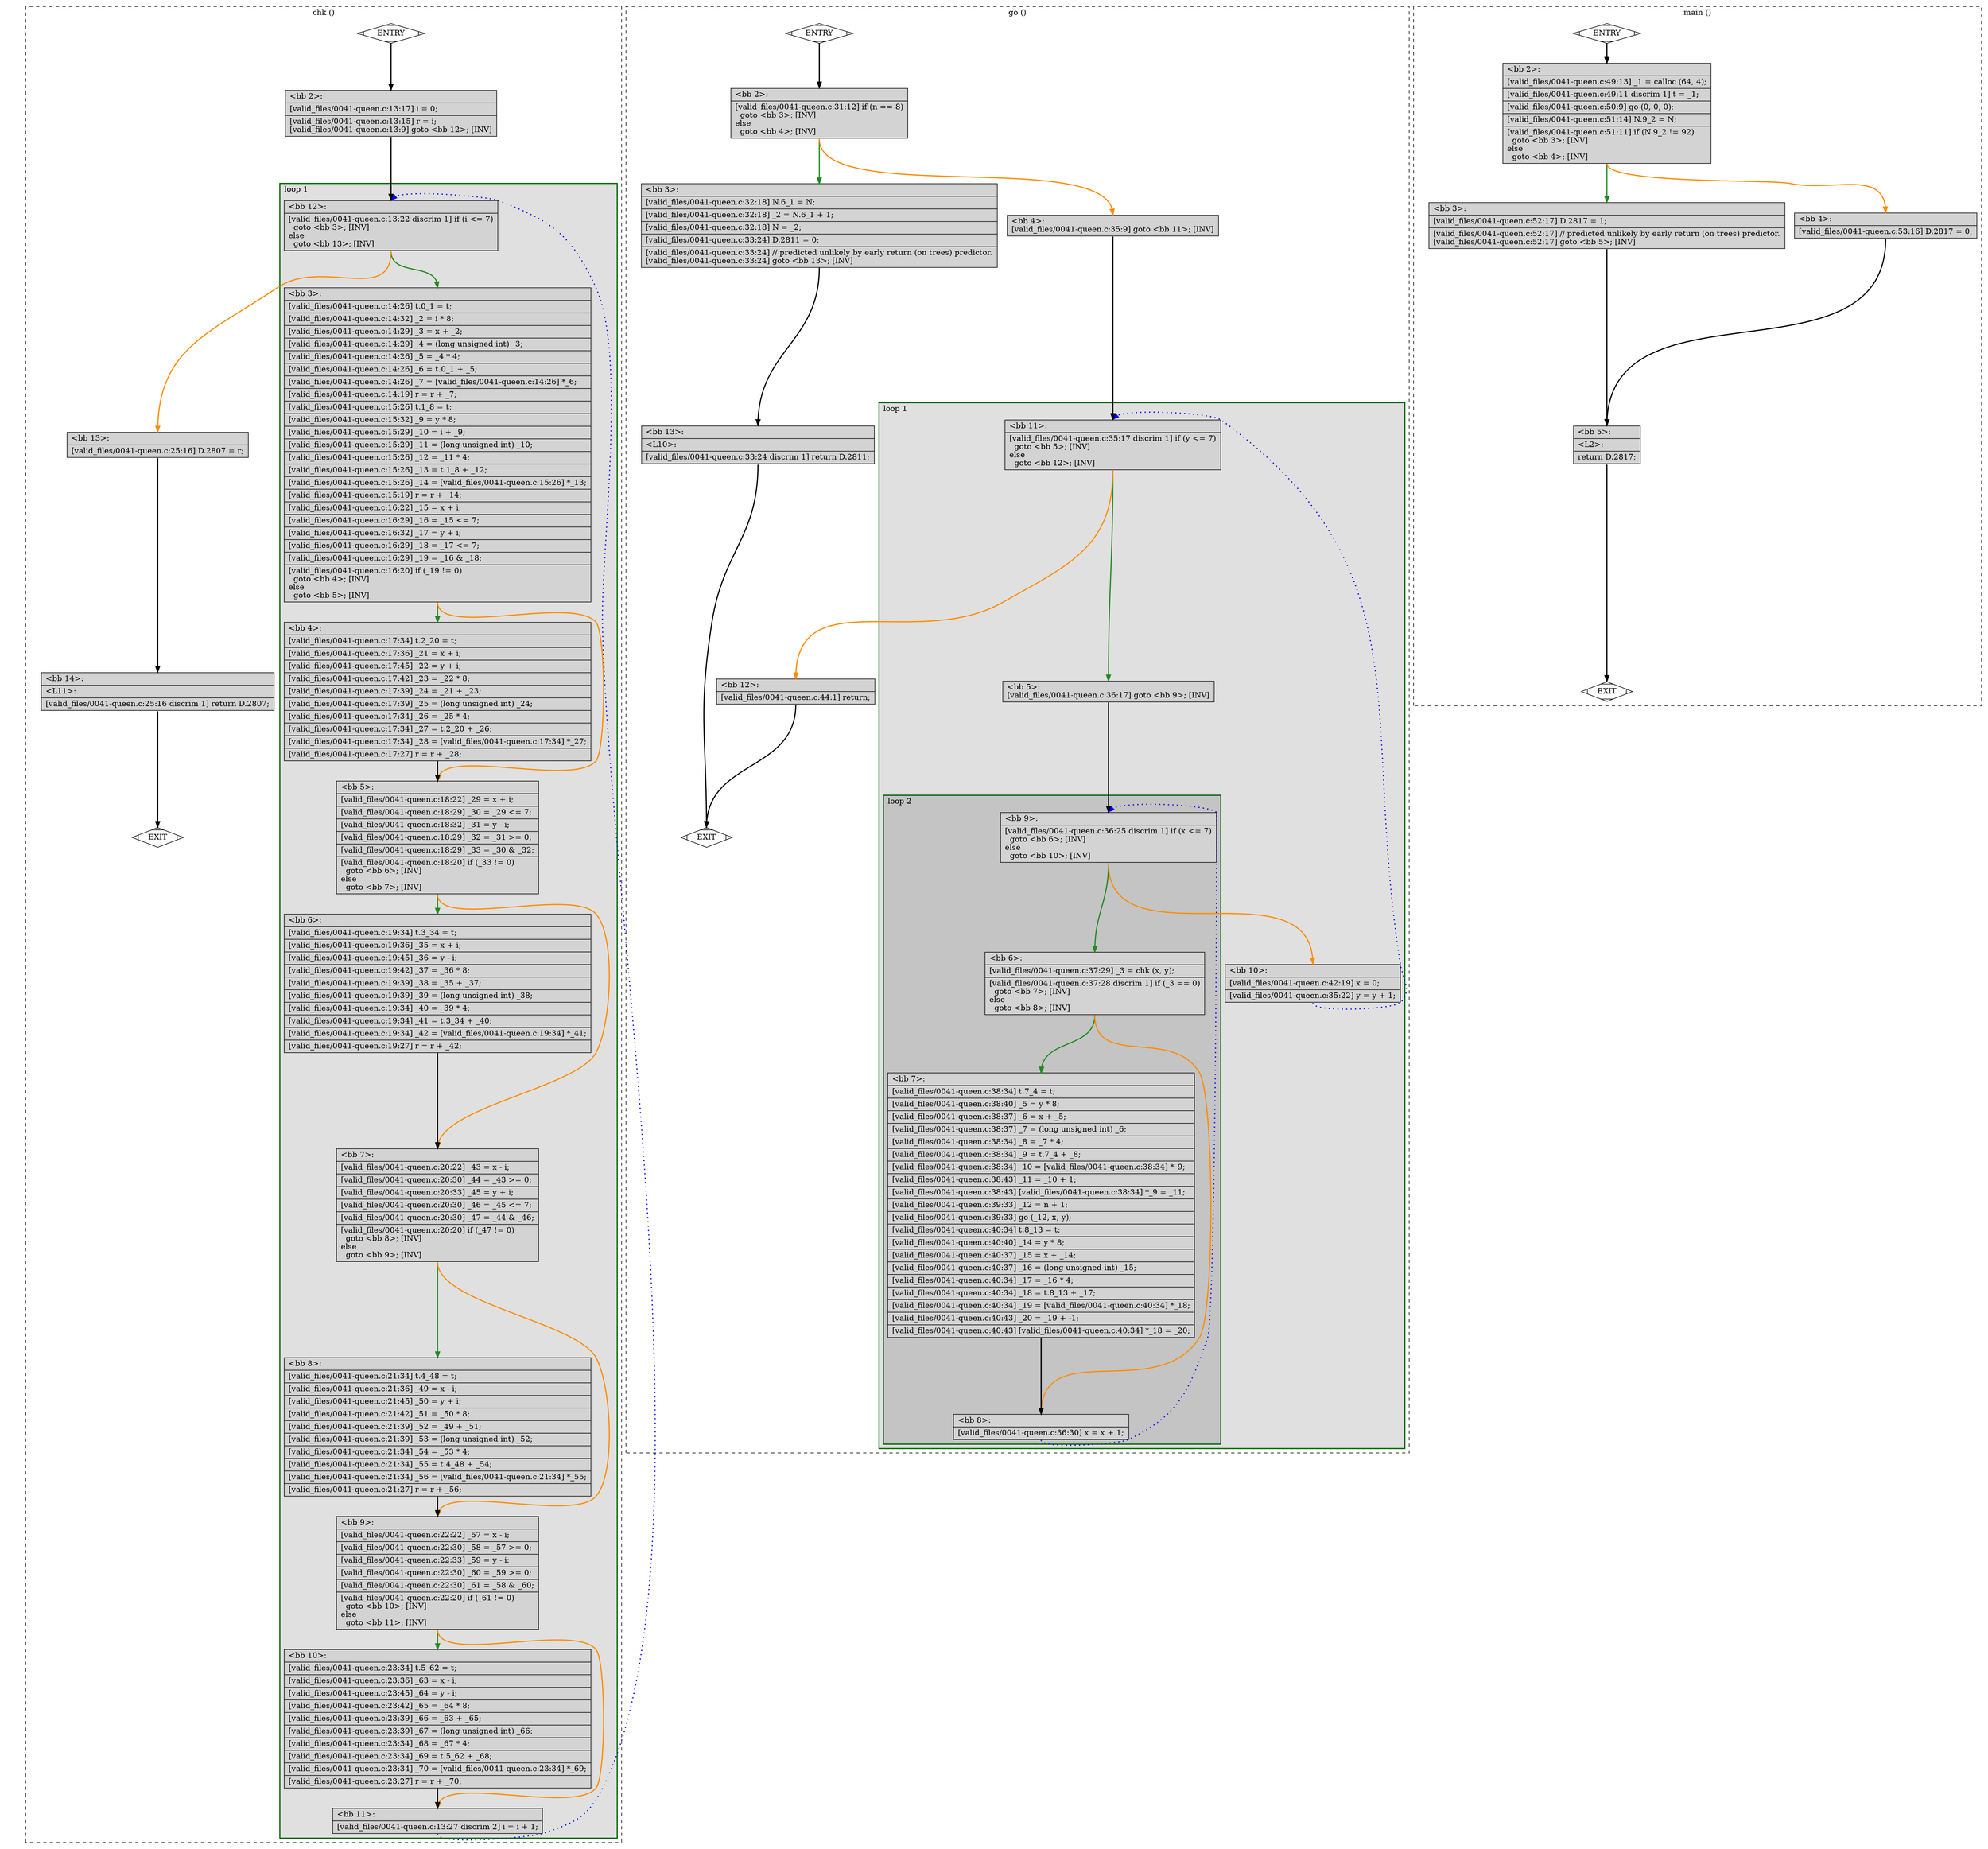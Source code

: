 digraph "a-0041-queen.c.015t.cfg" {
overlap=false;
subgraph "cluster_chk" {
	style="dashed";
	color="black";
	label="chk ()";
	subgraph cluster_0_1 {
	style="filled";
	color="darkgreen";
	fillcolor="grey88";
	label="loop 1";
	labeljust=l;
	penwidth=2;
	fn_0_basic_block_12 [shape=record,style=filled,fillcolor=lightgrey,label="{\<bb\ 12\>:\l\
|[valid_files/0041-queen.c:13:22\ discrim\ 1]\ if\ (i\ \<=\ 7)\l\
\ \ goto\ \<bb\ 3\>;\ [INV]\l\
else\l\
\ \ goto\ \<bb\ 13\>;\ [INV]\l\
}"];

	fn_0_basic_block_3 [shape=record,style=filled,fillcolor=lightgrey,label="{\<bb\ 3\>:\l\
|[valid_files/0041-queen.c:14:26]\ t.0_1\ =\ t;\l\
|[valid_files/0041-queen.c:14:32]\ _2\ =\ i\ *\ 8;\l\
|[valid_files/0041-queen.c:14:29]\ _3\ =\ x\ +\ _2;\l\
|[valid_files/0041-queen.c:14:29]\ _4\ =\ (long\ unsigned\ int)\ _3;\l\
|[valid_files/0041-queen.c:14:26]\ _5\ =\ _4\ *\ 4;\l\
|[valid_files/0041-queen.c:14:26]\ _6\ =\ t.0_1\ +\ _5;\l\
|[valid_files/0041-queen.c:14:26]\ _7\ =\ [valid_files/0041-queen.c:14:26]\ *_6;\l\
|[valid_files/0041-queen.c:14:19]\ r\ =\ r\ +\ _7;\l\
|[valid_files/0041-queen.c:15:26]\ t.1_8\ =\ t;\l\
|[valid_files/0041-queen.c:15:32]\ _9\ =\ y\ *\ 8;\l\
|[valid_files/0041-queen.c:15:29]\ _10\ =\ i\ +\ _9;\l\
|[valid_files/0041-queen.c:15:29]\ _11\ =\ (long\ unsigned\ int)\ _10;\l\
|[valid_files/0041-queen.c:15:26]\ _12\ =\ _11\ *\ 4;\l\
|[valid_files/0041-queen.c:15:26]\ _13\ =\ t.1_8\ +\ _12;\l\
|[valid_files/0041-queen.c:15:26]\ _14\ =\ [valid_files/0041-queen.c:15:26]\ *_13;\l\
|[valid_files/0041-queen.c:15:19]\ r\ =\ r\ +\ _14;\l\
|[valid_files/0041-queen.c:16:22]\ _15\ =\ x\ +\ i;\l\
|[valid_files/0041-queen.c:16:29]\ _16\ =\ _15\ \<=\ 7;\l\
|[valid_files/0041-queen.c:16:32]\ _17\ =\ y\ +\ i;\l\
|[valid_files/0041-queen.c:16:29]\ _18\ =\ _17\ \<=\ 7;\l\
|[valid_files/0041-queen.c:16:29]\ _19\ =\ _16\ &\ _18;\l\
|[valid_files/0041-queen.c:16:20]\ if\ (_19\ !=\ 0)\l\
\ \ goto\ \<bb\ 4\>;\ [INV]\l\
else\l\
\ \ goto\ \<bb\ 5\>;\ [INV]\l\
}"];

	fn_0_basic_block_4 [shape=record,style=filled,fillcolor=lightgrey,label="{\<bb\ 4\>:\l\
|[valid_files/0041-queen.c:17:34]\ t.2_20\ =\ t;\l\
|[valid_files/0041-queen.c:17:36]\ _21\ =\ x\ +\ i;\l\
|[valid_files/0041-queen.c:17:45]\ _22\ =\ y\ +\ i;\l\
|[valid_files/0041-queen.c:17:42]\ _23\ =\ _22\ *\ 8;\l\
|[valid_files/0041-queen.c:17:39]\ _24\ =\ _21\ +\ _23;\l\
|[valid_files/0041-queen.c:17:39]\ _25\ =\ (long\ unsigned\ int)\ _24;\l\
|[valid_files/0041-queen.c:17:34]\ _26\ =\ _25\ *\ 4;\l\
|[valid_files/0041-queen.c:17:34]\ _27\ =\ t.2_20\ +\ _26;\l\
|[valid_files/0041-queen.c:17:34]\ _28\ =\ [valid_files/0041-queen.c:17:34]\ *_27;\l\
|[valid_files/0041-queen.c:17:27]\ r\ =\ r\ +\ _28;\l\
}"];

	fn_0_basic_block_5 [shape=record,style=filled,fillcolor=lightgrey,label="{\<bb\ 5\>:\l\
|[valid_files/0041-queen.c:18:22]\ _29\ =\ x\ +\ i;\l\
|[valid_files/0041-queen.c:18:29]\ _30\ =\ _29\ \<=\ 7;\l\
|[valid_files/0041-queen.c:18:32]\ _31\ =\ y\ -\ i;\l\
|[valid_files/0041-queen.c:18:29]\ _32\ =\ _31\ \>=\ 0;\l\
|[valid_files/0041-queen.c:18:29]\ _33\ =\ _30\ &\ _32;\l\
|[valid_files/0041-queen.c:18:20]\ if\ (_33\ !=\ 0)\l\
\ \ goto\ \<bb\ 6\>;\ [INV]\l\
else\l\
\ \ goto\ \<bb\ 7\>;\ [INV]\l\
}"];

	fn_0_basic_block_6 [shape=record,style=filled,fillcolor=lightgrey,label="{\<bb\ 6\>:\l\
|[valid_files/0041-queen.c:19:34]\ t.3_34\ =\ t;\l\
|[valid_files/0041-queen.c:19:36]\ _35\ =\ x\ +\ i;\l\
|[valid_files/0041-queen.c:19:45]\ _36\ =\ y\ -\ i;\l\
|[valid_files/0041-queen.c:19:42]\ _37\ =\ _36\ *\ 8;\l\
|[valid_files/0041-queen.c:19:39]\ _38\ =\ _35\ +\ _37;\l\
|[valid_files/0041-queen.c:19:39]\ _39\ =\ (long\ unsigned\ int)\ _38;\l\
|[valid_files/0041-queen.c:19:34]\ _40\ =\ _39\ *\ 4;\l\
|[valid_files/0041-queen.c:19:34]\ _41\ =\ t.3_34\ +\ _40;\l\
|[valid_files/0041-queen.c:19:34]\ _42\ =\ [valid_files/0041-queen.c:19:34]\ *_41;\l\
|[valid_files/0041-queen.c:19:27]\ r\ =\ r\ +\ _42;\l\
}"];

	fn_0_basic_block_7 [shape=record,style=filled,fillcolor=lightgrey,label="{\<bb\ 7\>:\l\
|[valid_files/0041-queen.c:20:22]\ _43\ =\ x\ -\ i;\l\
|[valid_files/0041-queen.c:20:30]\ _44\ =\ _43\ \>=\ 0;\l\
|[valid_files/0041-queen.c:20:33]\ _45\ =\ y\ +\ i;\l\
|[valid_files/0041-queen.c:20:30]\ _46\ =\ _45\ \<=\ 7;\l\
|[valid_files/0041-queen.c:20:30]\ _47\ =\ _44\ &\ _46;\l\
|[valid_files/0041-queen.c:20:20]\ if\ (_47\ !=\ 0)\l\
\ \ goto\ \<bb\ 8\>;\ [INV]\l\
else\l\
\ \ goto\ \<bb\ 9\>;\ [INV]\l\
}"];

	fn_0_basic_block_8 [shape=record,style=filled,fillcolor=lightgrey,label="{\<bb\ 8\>:\l\
|[valid_files/0041-queen.c:21:34]\ t.4_48\ =\ t;\l\
|[valid_files/0041-queen.c:21:36]\ _49\ =\ x\ -\ i;\l\
|[valid_files/0041-queen.c:21:45]\ _50\ =\ y\ +\ i;\l\
|[valid_files/0041-queen.c:21:42]\ _51\ =\ _50\ *\ 8;\l\
|[valid_files/0041-queen.c:21:39]\ _52\ =\ _49\ +\ _51;\l\
|[valid_files/0041-queen.c:21:39]\ _53\ =\ (long\ unsigned\ int)\ _52;\l\
|[valid_files/0041-queen.c:21:34]\ _54\ =\ _53\ *\ 4;\l\
|[valid_files/0041-queen.c:21:34]\ _55\ =\ t.4_48\ +\ _54;\l\
|[valid_files/0041-queen.c:21:34]\ _56\ =\ [valid_files/0041-queen.c:21:34]\ *_55;\l\
|[valid_files/0041-queen.c:21:27]\ r\ =\ r\ +\ _56;\l\
}"];

	fn_0_basic_block_9 [shape=record,style=filled,fillcolor=lightgrey,label="{\<bb\ 9\>:\l\
|[valid_files/0041-queen.c:22:22]\ _57\ =\ x\ -\ i;\l\
|[valid_files/0041-queen.c:22:30]\ _58\ =\ _57\ \>=\ 0;\l\
|[valid_files/0041-queen.c:22:33]\ _59\ =\ y\ -\ i;\l\
|[valid_files/0041-queen.c:22:30]\ _60\ =\ _59\ \>=\ 0;\l\
|[valid_files/0041-queen.c:22:30]\ _61\ =\ _58\ &\ _60;\l\
|[valid_files/0041-queen.c:22:20]\ if\ (_61\ !=\ 0)\l\
\ \ goto\ \<bb\ 10\>;\ [INV]\l\
else\l\
\ \ goto\ \<bb\ 11\>;\ [INV]\l\
}"];

	fn_0_basic_block_10 [shape=record,style=filled,fillcolor=lightgrey,label="{\<bb\ 10\>:\l\
|[valid_files/0041-queen.c:23:34]\ t.5_62\ =\ t;\l\
|[valid_files/0041-queen.c:23:36]\ _63\ =\ x\ -\ i;\l\
|[valid_files/0041-queen.c:23:45]\ _64\ =\ y\ -\ i;\l\
|[valid_files/0041-queen.c:23:42]\ _65\ =\ _64\ *\ 8;\l\
|[valid_files/0041-queen.c:23:39]\ _66\ =\ _63\ +\ _65;\l\
|[valid_files/0041-queen.c:23:39]\ _67\ =\ (long\ unsigned\ int)\ _66;\l\
|[valid_files/0041-queen.c:23:34]\ _68\ =\ _67\ *\ 4;\l\
|[valid_files/0041-queen.c:23:34]\ _69\ =\ t.5_62\ +\ _68;\l\
|[valid_files/0041-queen.c:23:34]\ _70\ =\ [valid_files/0041-queen.c:23:34]\ *_69;\l\
|[valid_files/0041-queen.c:23:27]\ r\ =\ r\ +\ _70;\l\
}"];

	fn_0_basic_block_11 [shape=record,style=filled,fillcolor=lightgrey,label="{\<bb\ 11\>:\l\
|[valid_files/0041-queen.c:13:27\ discrim\ 2]\ i\ =\ i\ +\ 1;\l\
}"];

	}
	fn_0_basic_block_0 [shape=Mdiamond,style=filled,fillcolor=white,label="ENTRY"];

	fn_0_basic_block_1 [shape=Mdiamond,style=filled,fillcolor=white,label="EXIT"];

	fn_0_basic_block_2 [shape=record,style=filled,fillcolor=lightgrey,label="{\<bb\ 2\>:\l\
|[valid_files/0041-queen.c:13:17]\ i\ =\ 0;\l\
|[valid_files/0041-queen.c:13:15]\ r\ =\ i;\l\
[valid_files/0041-queen.c:13:9]\ goto\ \<bb\ 12\>;\ [INV]\l\
}"];

	fn_0_basic_block_13 [shape=record,style=filled,fillcolor=lightgrey,label="{\<bb\ 13\>:\l\
|[valid_files/0041-queen.c:25:16]\ D.2807\ =\ r;\l\
}"];

	fn_0_basic_block_14 [shape=record,style=filled,fillcolor=lightgrey,label="{\<bb\ 14\>:\l\
|\<L11\>:\l\
|[valid_files/0041-queen.c:25:16\ discrim\ 1]\ return\ D.2807;\l\
}"];

	fn_0_basic_block_0:s -> fn_0_basic_block_2:n [style="solid,bold",color=black,weight=100,constraint=true];
	fn_0_basic_block_2:s -> fn_0_basic_block_12:n [style="solid,bold",color=black,weight=100,constraint=true];
	fn_0_basic_block_3:s -> fn_0_basic_block_4:n [style="solid,bold",color=forestgreen,weight=10,constraint=true];
	fn_0_basic_block_3:s -> fn_0_basic_block_5:n [style="solid,bold",color=darkorange,weight=10,constraint=true];
	fn_0_basic_block_4:s -> fn_0_basic_block_5:n [style="solid,bold",color=black,weight=100,constraint=true];
	fn_0_basic_block_5:s -> fn_0_basic_block_6:n [style="solid,bold",color=forestgreen,weight=10,constraint=true];
	fn_0_basic_block_5:s -> fn_0_basic_block_7:n [style="solid,bold",color=darkorange,weight=10,constraint=true];
	fn_0_basic_block_6:s -> fn_0_basic_block_7:n [style="solid,bold",color=black,weight=100,constraint=true];
	fn_0_basic_block_7:s -> fn_0_basic_block_8:n [style="solid,bold",color=forestgreen,weight=10,constraint=true];
	fn_0_basic_block_7:s -> fn_0_basic_block_9:n [style="solid,bold",color=darkorange,weight=10,constraint=true];
	fn_0_basic_block_8:s -> fn_0_basic_block_9:n [style="solid,bold",color=black,weight=100,constraint=true];
	fn_0_basic_block_9:s -> fn_0_basic_block_10:n [style="solid,bold",color=forestgreen,weight=10,constraint=true];
	fn_0_basic_block_9:s -> fn_0_basic_block_11:n [style="solid,bold",color=darkorange,weight=10,constraint=true];
	fn_0_basic_block_10:s -> fn_0_basic_block_11:n [style="solid,bold",color=black,weight=100,constraint=true];
	fn_0_basic_block_11:s -> fn_0_basic_block_12:n [style="dotted,bold",color=blue,weight=10,constraint=false];
	fn_0_basic_block_12:s -> fn_0_basic_block_3:n [style="solid,bold",color=forestgreen,weight=10,constraint=true];
	fn_0_basic_block_12:s -> fn_0_basic_block_13:n [style="solid,bold",color=darkorange,weight=10,constraint=true];
	fn_0_basic_block_13:s -> fn_0_basic_block_14:n [style="solid,bold",color=black,weight=100,constraint=true];
	fn_0_basic_block_14:s -> fn_0_basic_block_1:n [style="solid,bold",color=black,weight=10,constraint=true];
	fn_0_basic_block_0:s -> fn_0_basic_block_1:n [style="invis",constraint=true];
}
subgraph "cluster_go" {
	style="dashed";
	color="black";
	label="go ()";
	subgraph cluster_1_1 {
	style="filled";
	color="darkgreen";
	fillcolor="grey88";
	label="loop 1";
	labeljust=l;
	penwidth=2;
	subgraph cluster_1_2 {
	style="filled";
	color="darkgreen";
	fillcolor="grey77";
	label="loop 2";
	labeljust=l;
	penwidth=2;
	fn_1_basic_block_9 [shape=record,style=filled,fillcolor=lightgrey,label="{\<bb\ 9\>:\l\
|[valid_files/0041-queen.c:36:25\ discrim\ 1]\ if\ (x\ \<=\ 7)\l\
\ \ goto\ \<bb\ 6\>;\ [INV]\l\
else\l\
\ \ goto\ \<bb\ 10\>;\ [INV]\l\
}"];

	fn_1_basic_block_6 [shape=record,style=filled,fillcolor=lightgrey,label="{\<bb\ 6\>:\l\
|[valid_files/0041-queen.c:37:29]\ _3\ =\ chk\ (x,\ y);\l\
|[valid_files/0041-queen.c:37:28\ discrim\ 1]\ if\ (_3\ ==\ 0)\l\
\ \ goto\ \<bb\ 7\>;\ [INV]\l\
else\l\
\ \ goto\ \<bb\ 8\>;\ [INV]\l\
}"];

	fn_1_basic_block_7 [shape=record,style=filled,fillcolor=lightgrey,label="{\<bb\ 7\>:\l\
|[valid_files/0041-queen.c:38:34]\ t.7_4\ =\ t;\l\
|[valid_files/0041-queen.c:38:40]\ _5\ =\ y\ *\ 8;\l\
|[valid_files/0041-queen.c:38:37]\ _6\ =\ x\ +\ _5;\l\
|[valid_files/0041-queen.c:38:37]\ _7\ =\ (long\ unsigned\ int)\ _6;\l\
|[valid_files/0041-queen.c:38:34]\ _8\ =\ _7\ *\ 4;\l\
|[valid_files/0041-queen.c:38:34]\ _9\ =\ t.7_4\ +\ _8;\l\
|[valid_files/0041-queen.c:38:34]\ _10\ =\ [valid_files/0041-queen.c:38:34]\ *_9;\l\
|[valid_files/0041-queen.c:38:43]\ _11\ =\ _10\ +\ 1;\l\
|[valid_files/0041-queen.c:38:43]\ [valid_files/0041-queen.c:38:34]\ *_9\ =\ _11;\l\
|[valid_files/0041-queen.c:39:33]\ _12\ =\ n\ +\ 1;\l\
|[valid_files/0041-queen.c:39:33]\ go\ (_12,\ x,\ y);\l\
|[valid_files/0041-queen.c:40:34]\ t.8_13\ =\ t;\l\
|[valid_files/0041-queen.c:40:40]\ _14\ =\ y\ *\ 8;\l\
|[valid_files/0041-queen.c:40:37]\ _15\ =\ x\ +\ _14;\l\
|[valid_files/0041-queen.c:40:37]\ _16\ =\ (long\ unsigned\ int)\ _15;\l\
|[valid_files/0041-queen.c:40:34]\ _17\ =\ _16\ *\ 4;\l\
|[valid_files/0041-queen.c:40:34]\ _18\ =\ t.8_13\ +\ _17;\l\
|[valid_files/0041-queen.c:40:34]\ _19\ =\ [valid_files/0041-queen.c:40:34]\ *_18;\l\
|[valid_files/0041-queen.c:40:43]\ _20\ =\ _19\ +\ -1;\l\
|[valid_files/0041-queen.c:40:43]\ [valid_files/0041-queen.c:40:34]\ *_18\ =\ _20;\l\
}"];

	fn_1_basic_block_8 [shape=record,style=filled,fillcolor=lightgrey,label="{\<bb\ 8\>:\l\
|[valid_files/0041-queen.c:36:30]\ x\ =\ x\ +\ 1;\l\
}"];

	}
	fn_1_basic_block_11 [shape=record,style=filled,fillcolor=lightgrey,label="{\<bb\ 11\>:\l\
|[valid_files/0041-queen.c:35:17\ discrim\ 1]\ if\ (y\ \<=\ 7)\l\
\ \ goto\ \<bb\ 5\>;\ [INV]\l\
else\l\
\ \ goto\ \<bb\ 12\>;\ [INV]\l\
}"];

	fn_1_basic_block_5 [shape=record,style=filled,fillcolor=lightgrey,label="{\<bb\ 5\>:\l\
[valid_files/0041-queen.c:36:17]\ goto\ \<bb\ 9\>;\ [INV]\l\
}"];

	fn_1_basic_block_10 [shape=record,style=filled,fillcolor=lightgrey,label="{\<bb\ 10\>:\l\
|[valid_files/0041-queen.c:42:19]\ x\ =\ 0;\l\
|[valid_files/0041-queen.c:35:22]\ y\ =\ y\ +\ 1;\l\
}"];

	}
	fn_1_basic_block_0 [shape=Mdiamond,style=filled,fillcolor=white,label="ENTRY"];

	fn_1_basic_block_1 [shape=Mdiamond,style=filled,fillcolor=white,label="EXIT"];

	fn_1_basic_block_2 [shape=record,style=filled,fillcolor=lightgrey,label="{\<bb\ 2\>:\l\
|[valid_files/0041-queen.c:31:12]\ if\ (n\ ==\ 8)\l\
\ \ goto\ \<bb\ 3\>;\ [INV]\l\
else\l\
\ \ goto\ \<bb\ 4\>;\ [INV]\l\
}"];

	fn_1_basic_block_3 [shape=record,style=filled,fillcolor=lightgrey,label="{\<bb\ 3\>:\l\
|[valid_files/0041-queen.c:32:18]\ N.6_1\ =\ N;\l\
|[valid_files/0041-queen.c:32:18]\ _2\ =\ N.6_1\ +\ 1;\l\
|[valid_files/0041-queen.c:32:18]\ N\ =\ _2;\l\
|[valid_files/0041-queen.c:33:24]\ D.2811\ =\ 0;\l\
|[valid_files/0041-queen.c:33:24]\ //\ predicted\ unlikely\ by\ early\ return\ (on\ trees)\ predictor.\l\
[valid_files/0041-queen.c:33:24]\ goto\ \<bb\ 13\>;\ [INV]\l\
}"];

	fn_1_basic_block_4 [shape=record,style=filled,fillcolor=lightgrey,label="{\<bb\ 4\>:\l\
[valid_files/0041-queen.c:35:9]\ goto\ \<bb\ 11\>;\ [INV]\l\
}"];

	fn_1_basic_block_12 [shape=record,style=filled,fillcolor=lightgrey,label="{\<bb\ 12\>:\l\
|[valid_files/0041-queen.c:44:1]\ return;\l\
}"];

	fn_1_basic_block_13 [shape=record,style=filled,fillcolor=lightgrey,label="{\<bb\ 13\>:\l\
|\<L10\>:\l\
|[valid_files/0041-queen.c:33:24\ discrim\ 1]\ return\ D.2811;\l\
}"];

	fn_1_basic_block_0:s -> fn_1_basic_block_2:n [style="solid,bold",color=black,weight=100,constraint=true];
	fn_1_basic_block_2:s -> fn_1_basic_block_3:n [style="solid,bold",color=forestgreen,weight=10,constraint=true];
	fn_1_basic_block_2:s -> fn_1_basic_block_4:n [style="solid,bold",color=darkorange,weight=10,constraint=true];
	fn_1_basic_block_3:s -> fn_1_basic_block_13:n [style="solid,bold",color=black,weight=100,constraint=true];
	fn_1_basic_block_4:s -> fn_1_basic_block_11:n [style="solid,bold",color=black,weight=100,constraint=true];
	fn_1_basic_block_5:s -> fn_1_basic_block_9:n [style="solid,bold",color=black,weight=100,constraint=true];
	fn_1_basic_block_6:s -> fn_1_basic_block_7:n [style="solid,bold",color=forestgreen,weight=10,constraint=true];
	fn_1_basic_block_6:s -> fn_1_basic_block_8:n [style="solid,bold",color=darkorange,weight=10,constraint=true];
	fn_1_basic_block_7:s -> fn_1_basic_block_8:n [style="solid,bold",color=black,weight=100,constraint=true];
	fn_1_basic_block_8:s -> fn_1_basic_block_9:n [style="dotted,bold",color=blue,weight=10,constraint=false];
	fn_1_basic_block_9:s -> fn_1_basic_block_6:n [style="solid,bold",color=forestgreen,weight=10,constraint=true];
	fn_1_basic_block_9:s -> fn_1_basic_block_10:n [style="solid,bold",color=darkorange,weight=10,constraint=true];
	fn_1_basic_block_10:s -> fn_1_basic_block_11:n [style="dotted,bold",color=blue,weight=10,constraint=false];
	fn_1_basic_block_11:s -> fn_1_basic_block_5:n [style="solid,bold",color=forestgreen,weight=10,constraint=true];
	fn_1_basic_block_11:s -> fn_1_basic_block_12:n [style="solid,bold",color=darkorange,weight=10,constraint=true];
	fn_1_basic_block_12:s -> fn_1_basic_block_1:n [style="solid,bold",color=black,weight=10,constraint=true];
	fn_1_basic_block_13:s -> fn_1_basic_block_1:n [style="solid,bold",color=black,weight=10,constraint=true];
	fn_1_basic_block_0:s -> fn_1_basic_block_1:n [style="invis",constraint=true];
}
subgraph "cluster_main" {
	style="dashed";
	color="black";
	label="main ()";
	fn_2_basic_block_0 [shape=Mdiamond,style=filled,fillcolor=white,label="ENTRY"];

	fn_2_basic_block_1 [shape=Mdiamond,style=filled,fillcolor=white,label="EXIT"];

	fn_2_basic_block_2 [shape=record,style=filled,fillcolor=lightgrey,label="{\<bb\ 2\>:\l\
|[valid_files/0041-queen.c:49:13]\ _1\ =\ calloc\ (64,\ 4);\l\
|[valid_files/0041-queen.c:49:11\ discrim\ 1]\ t\ =\ _1;\l\
|[valid_files/0041-queen.c:50:9]\ go\ (0,\ 0,\ 0);\l\
|[valid_files/0041-queen.c:51:14]\ N.9_2\ =\ N;\l\
|[valid_files/0041-queen.c:51:11]\ if\ (N.9_2\ !=\ 92)\l\
\ \ goto\ \<bb\ 3\>;\ [INV]\l\
else\l\
\ \ goto\ \<bb\ 4\>;\ [INV]\l\
}"];

	fn_2_basic_block_3 [shape=record,style=filled,fillcolor=lightgrey,label="{\<bb\ 3\>:\l\
|[valid_files/0041-queen.c:52:17]\ D.2817\ =\ 1;\l\
|[valid_files/0041-queen.c:52:17]\ //\ predicted\ unlikely\ by\ early\ return\ (on\ trees)\ predictor.\l\
[valid_files/0041-queen.c:52:17]\ goto\ \<bb\ 5\>;\ [INV]\l\
}"];

	fn_2_basic_block_4 [shape=record,style=filled,fillcolor=lightgrey,label="{\<bb\ 4\>:\l\
|[valid_files/0041-queen.c:53:16]\ D.2817\ =\ 0;\l\
}"];

	fn_2_basic_block_5 [shape=record,style=filled,fillcolor=lightgrey,label="{\<bb\ 5\>:\l\
|\<L2\>:\l\
|return\ D.2817;\l\
}"];

	fn_2_basic_block_0:s -> fn_2_basic_block_2:n [style="solid,bold",color=black,weight=100,constraint=true];
	fn_2_basic_block_2:s -> fn_2_basic_block_3:n [style="solid,bold",color=forestgreen,weight=10,constraint=true];
	fn_2_basic_block_2:s -> fn_2_basic_block_4:n [style="solid,bold",color=darkorange,weight=10,constraint=true];
	fn_2_basic_block_3:s -> fn_2_basic_block_5:n [style="solid,bold",color=black,weight=100,constraint=true];
	fn_2_basic_block_4:s -> fn_2_basic_block_5:n [style="solid,bold",color=black,weight=100,constraint=true];
	fn_2_basic_block_5:s -> fn_2_basic_block_1:n [style="solid,bold",color=black,weight=10,constraint=true];
	fn_2_basic_block_0:s -> fn_2_basic_block_1:n [style="invis",constraint=true];
}
}
